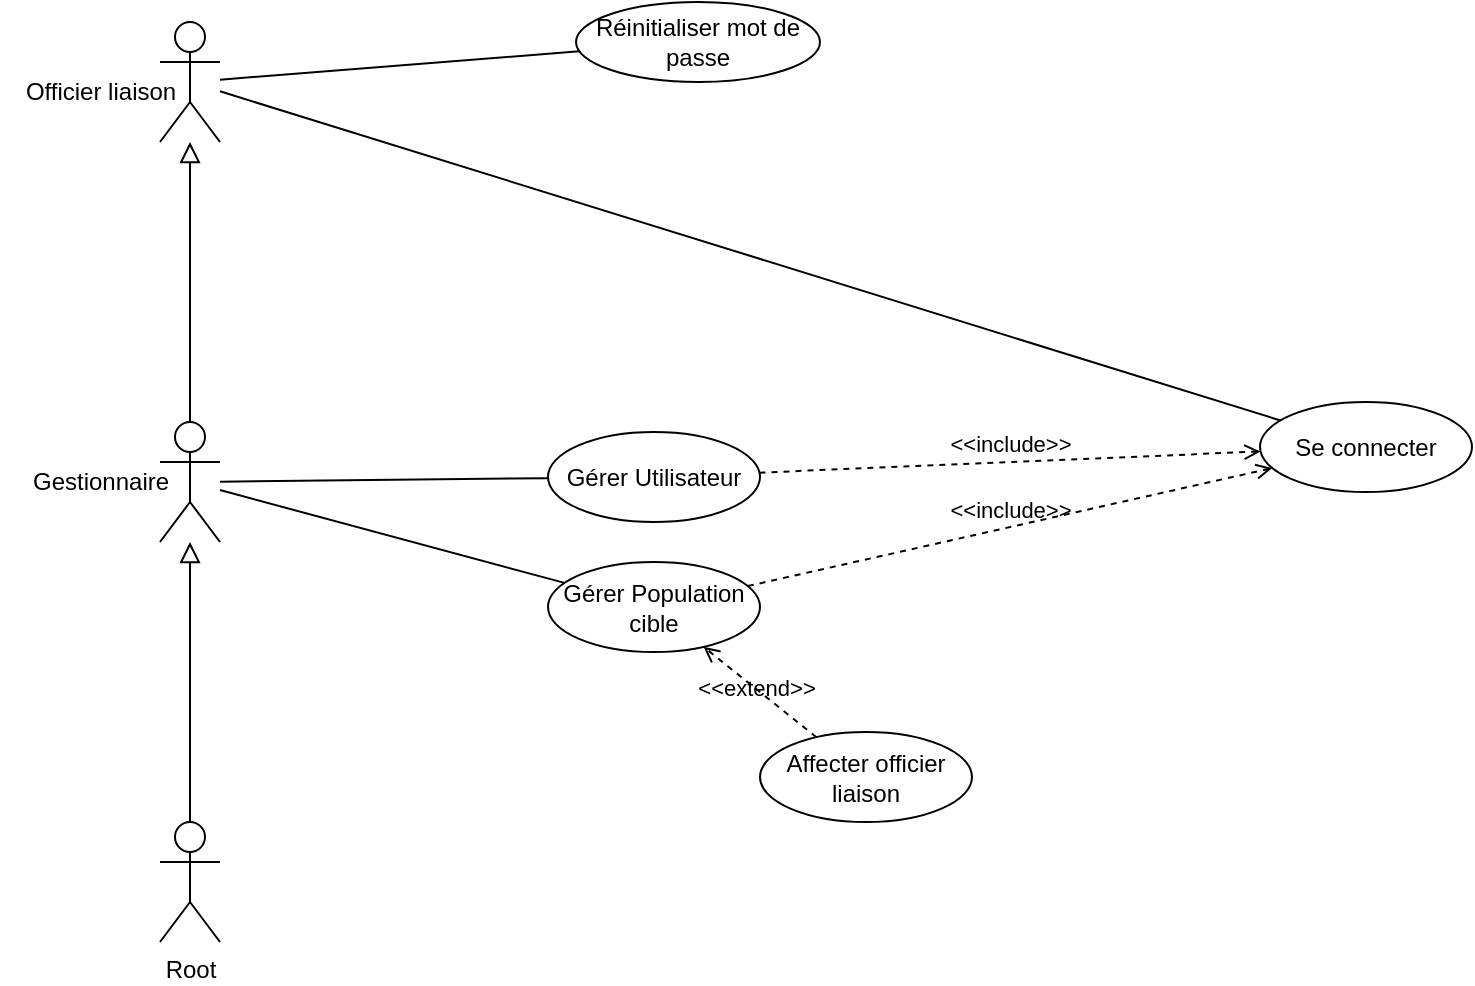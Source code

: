 <mxfile version="22.0.6" type="github">
  <diagram name="DCU-1" id="l3ZqBA-5NZKBSmxzDGHb">
    <mxGraphModel dx="1092" dy="700" grid="1" gridSize="10" guides="1" tooltips="1" connect="1" arrows="1" fold="1" page="1" pageScale="1" pageWidth="827" pageHeight="1169" math="0" shadow="0">
      <root>
        <mxCell id="0" />
        <mxCell id="1" parent="0" />
        <mxCell id="2safi882rtIeYSR7A9-A-1" value="" style="shape=umlActor;verticalLabelPosition=bottom;verticalAlign=top;html=1;" vertex="1" parent="1">
          <mxGeometry x="100" y="270" width="30" height="60" as="geometry" />
        </mxCell>
        <mxCell id="2safi882rtIeYSR7A9-A-3" value="Root" style="shape=umlActor;verticalLabelPosition=bottom;verticalAlign=top;html=1;" vertex="1" parent="1">
          <mxGeometry x="100" y="470" width="30" height="60" as="geometry" />
        </mxCell>
        <mxCell id="2safi882rtIeYSR7A9-A-4" value="" style="endArrow=block;html=1;rounded=0;align=center;verticalAlign=bottom;endFill=0;labelBackgroundColor=none;endSize=8;" edge="1" parent="1" source="2safi882rtIeYSR7A9-A-3" target="2safi882rtIeYSR7A9-A-1">
          <mxGeometry relative="1" as="geometry">
            <mxPoint x="350" y="410" as="sourcePoint" />
            <mxPoint x="510" y="410" as="targetPoint" />
          </mxGeometry>
        </mxCell>
        <mxCell id="2safi882rtIeYSR7A9-A-5" value="" style="resizable=0;html=1;align=center;verticalAlign=top;labelBackgroundColor=none;" connectable="0" vertex="1" parent="2safi882rtIeYSR7A9-A-4">
          <mxGeometry relative="1" as="geometry" />
        </mxCell>
        <mxCell id="2safi882rtIeYSR7A9-A-7" value="Gestionnaire" style="text;html=1;align=center;verticalAlign=middle;resizable=0;points=[];autosize=1;strokeColor=none;fillColor=none;" vertex="1" parent="1">
          <mxGeometry x="25" y="285" width="90" height="30" as="geometry" />
        </mxCell>
        <mxCell id="2safi882rtIeYSR7A9-A-11" value="" style="shape=umlActor;verticalLabelPosition=bottom;verticalAlign=top;html=1;" vertex="1" parent="1">
          <mxGeometry x="100" y="70" width="30" height="60" as="geometry" />
        </mxCell>
        <mxCell id="2safi882rtIeYSR7A9-A-12" value="Officier liaison" style="text;html=1;align=center;verticalAlign=middle;resizable=0;points=[];autosize=1;strokeColor=none;fillColor=none;" vertex="1" parent="1">
          <mxGeometry x="20" y="90" width="100" height="30" as="geometry" />
        </mxCell>
        <mxCell id="2safi882rtIeYSR7A9-A-13" value="" style="endArrow=block;html=1;rounded=0;align=center;verticalAlign=bottom;endFill=0;labelBackgroundColor=none;endSize=8;" edge="1" parent="1" source="2safi882rtIeYSR7A9-A-1" target="2safi882rtIeYSR7A9-A-11">
          <mxGeometry relative="1" as="geometry">
            <mxPoint x="180" y="270" as="sourcePoint" />
            <mxPoint x="180" y="130" as="targetPoint" />
          </mxGeometry>
        </mxCell>
        <mxCell id="2safi882rtIeYSR7A9-A-14" value="" style="resizable=0;html=1;align=center;verticalAlign=top;labelBackgroundColor=none;" connectable="0" vertex="1" parent="2safi882rtIeYSR7A9-A-13">
          <mxGeometry relative="1" as="geometry" />
        </mxCell>
        <mxCell id="2safi882rtIeYSR7A9-A-15" value="Gérer Utilisateur" style="ellipse;whiteSpace=wrap;html=1;" vertex="1" parent="1">
          <mxGeometry x="294" y="275" width="106" height="45" as="geometry" />
        </mxCell>
        <mxCell id="2safi882rtIeYSR7A9-A-20" value="" style="endArrow=none;startArrow=none;endFill=0;startFill=0;endSize=8;html=1;verticalAlign=bottom;labelBackgroundColor=none;strokeWidth=1;rounded=0;" edge="1" parent="1" source="2safi882rtIeYSR7A9-A-1" target="2safi882rtIeYSR7A9-A-15">
          <mxGeometry width="160" relative="1" as="geometry">
            <mxPoint x="410" y="260" as="sourcePoint" />
            <mxPoint x="570" y="260" as="targetPoint" />
          </mxGeometry>
        </mxCell>
        <mxCell id="2safi882rtIeYSR7A9-A-21" value="Gérer Population cible" style="ellipse;whiteSpace=wrap;html=1;" vertex="1" parent="1">
          <mxGeometry x="294" y="340" width="106" height="45" as="geometry" />
        </mxCell>
        <mxCell id="2safi882rtIeYSR7A9-A-22" value="" style="endArrow=none;startArrow=none;endFill=0;startFill=0;endSize=8;html=1;verticalAlign=bottom;labelBackgroundColor=none;strokeWidth=1;rounded=0;" edge="1" parent="1" source="2safi882rtIeYSR7A9-A-1" target="2safi882rtIeYSR7A9-A-21">
          <mxGeometry width="160" relative="1" as="geometry">
            <mxPoint x="140" y="310" as="sourcePoint" />
            <mxPoint x="304" y="308" as="targetPoint" />
          </mxGeometry>
        </mxCell>
        <mxCell id="2safi882rtIeYSR7A9-A-23" value="Affecter officier liaison" style="ellipse;whiteSpace=wrap;html=1;" vertex="1" parent="1">
          <mxGeometry x="400" y="425" width="106" height="45" as="geometry" />
        </mxCell>
        <mxCell id="2safi882rtIeYSR7A9-A-29" value="Se connecter" style="ellipse;whiteSpace=wrap;html=1;" vertex="1" parent="1">
          <mxGeometry x="650" y="260" width="106" height="45" as="geometry" />
        </mxCell>
        <mxCell id="2safi882rtIeYSR7A9-A-30" value="&amp;lt;&amp;lt;extend&amp;gt;&amp;gt;" style="html=1;verticalAlign=bottom;labelBackgroundColor=none;endArrow=open;endFill=0;dashed=1;rounded=0;" edge="1" parent="1" source="2safi882rtIeYSR7A9-A-23" target="2safi882rtIeYSR7A9-A-21">
          <mxGeometry x="-0.079" y="6" width="160" relative="1" as="geometry">
            <mxPoint x="586" y="470" as="sourcePoint" />
            <mxPoint x="746" y="470" as="targetPoint" />
            <mxPoint y="1" as="offset" />
          </mxGeometry>
        </mxCell>
        <mxCell id="2safi882rtIeYSR7A9-A-31" value="&amp;lt;&amp;lt;include&amp;gt;&amp;gt;" style="html=1;verticalAlign=bottom;labelBackgroundColor=none;endArrow=open;endFill=0;dashed=1;rounded=0;" edge="1" parent="1" source="2safi882rtIeYSR7A9-A-21" target="2safi882rtIeYSR7A9-A-29">
          <mxGeometry width="160" relative="1" as="geometry">
            <mxPoint x="470" y="460" as="sourcePoint" />
            <mxPoint x="630" y="460" as="targetPoint" />
          </mxGeometry>
        </mxCell>
        <mxCell id="2safi882rtIeYSR7A9-A-32" value="&amp;lt;&amp;lt;include&amp;gt;&amp;gt;" style="html=1;verticalAlign=bottom;labelBackgroundColor=none;endArrow=open;endFill=0;dashed=1;rounded=0;" edge="1" parent="1" source="2safi882rtIeYSR7A9-A-15" target="2safi882rtIeYSR7A9-A-29">
          <mxGeometry width="160" relative="1" as="geometry">
            <mxPoint x="420" y="297" as="sourcePoint" />
            <mxPoint x="620" y="297" as="targetPoint" />
          </mxGeometry>
        </mxCell>
        <mxCell id="2safi882rtIeYSR7A9-A-34" value="" style="endArrow=none;startArrow=none;endFill=0;startFill=0;endSize=8;html=1;verticalAlign=bottom;labelBackgroundColor=none;strokeWidth=1;rounded=0;" edge="1" parent="1" source="2safi882rtIeYSR7A9-A-11" target="2safi882rtIeYSR7A9-A-29">
          <mxGeometry width="160" relative="1" as="geometry">
            <mxPoint x="160" y="130" as="sourcePoint" />
            <mxPoint x="332" y="177" as="targetPoint" />
          </mxGeometry>
        </mxCell>
        <mxCell id="2safi882rtIeYSR7A9-A-35" value="Réinitialiser mot de passe" style="ellipse;whiteSpace=wrap;html=1;" vertex="1" parent="1">
          <mxGeometry x="308" y="60" width="122" height="40" as="geometry" />
        </mxCell>
        <mxCell id="2safi882rtIeYSR7A9-A-36" value="" style="endArrow=none;startArrow=none;endFill=0;startFill=0;endSize=8;html=1;verticalAlign=bottom;labelBackgroundColor=none;strokeWidth=1;rounded=0;" edge="1" parent="1" source="2safi882rtIeYSR7A9-A-11" target="2safi882rtIeYSR7A9-A-35">
          <mxGeometry width="160" relative="1" as="geometry">
            <mxPoint x="140" y="115" as="sourcePoint" />
            <mxPoint x="670" y="279" as="targetPoint" />
          </mxGeometry>
        </mxCell>
      </root>
    </mxGraphModel>
  </diagram>
</mxfile>
